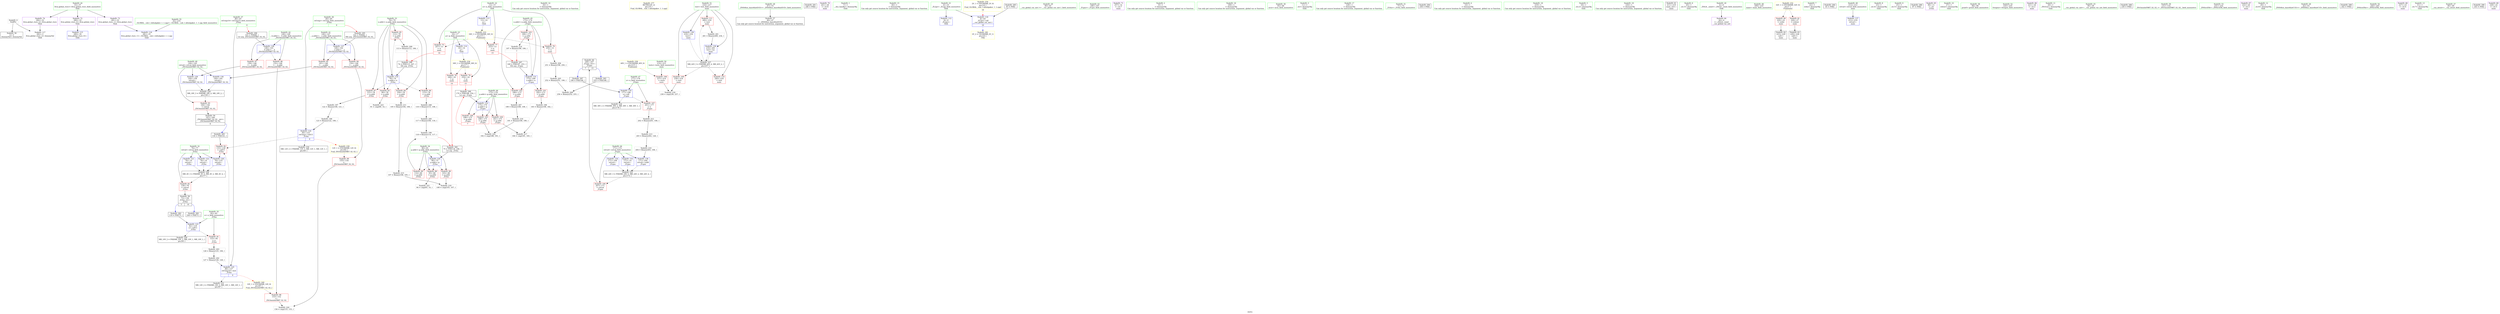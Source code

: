 digraph "SVFG" {
	label="SVFG";

	Node0x55e8e7467800 [shape=record,color=grey,label="{NodeID: 0\nNullPtr}"];
	Node0x55e8e7467800 -> Node0x55e8e7473300[style=solid];
	Node0x55e8e7467800 -> Node0x55e8e7477690[style=solid];
	Node0x55e8e7471c40 [shape=record,color=red,label="{NodeID: 97\n158\<--148\n\<--__b.addr\n_ZSt3minIxERKT_S2_S2_\n}"];
	Node0x55e8e7471c40 -> Node0x55e8e7478080[style=solid];
	Node0x55e8e746fbe0 [shape=record,color=green,label="{NodeID: 14\n34\<--1\n\<--dummyObj\nCan only get source location for instruction, argument, global var or function.}"];
	Node0x55e8e748cb30 [shape=record,color=yellow,style=double,label="{NodeID: 277\nRETMU(2V_2)\npts\{10 \}\nFun[_GLOBAL__sub_I_dzhulgakov_1_1.cpp]}"];
	Node0x55e8e74727a0 [shape=record,color=red,label="{NodeID: 111\n260\<--216\n\<--test\nmain\n}"];
	Node0x55e8e74727a0 -> Node0x55e8e747d200[style=solid];
	Node0x55e8e74709e0 [shape=record,color=green,label="{NodeID: 28\n47\<--53\n_ZNSt8ios_base4InitD1Ev\<--_ZNSt8ios_base4InitD1Ev_field_insensitive\n}"];
	Node0x55e8e74709e0 -> Node0x55e8e7473400[style=solid];
	Node0x55e8e7496f90 [shape=record,color=black,label="{NodeID: 291\n246 = PHI()\n}"];
	Node0x55e8e747dc80 [shape=record,color=grey,label="{NodeID: 208\n116 = Binary(115, 106, )\n}"];
	Node0x55e8e747dc80 -> Node0x55e8e74762d0[style=solid];
	Node0x55e8e7477d40 [shape=record,color=blue,label="{NodeID: 125\n86\<--127\nref.tmp14\<--mul\n_Z1fxx\n|{|<s2>6}}"];
	Node0x55e8e7477d40 -> Node0x55e8e7475130[style=dashed];
	Node0x55e8e7477d40 -> Node0x55e8e7488060[style=dashed];
	Node0x55e8e7477d40:s2 -> Node0x55e8e7489700[style=dashed,color=red];
	Node0x55e8e7471660 [shape=record,color=green,label="{NodeID: 42\n148\<--149\n__b.addr\<--__b.addr_field_insensitive\n_ZSt3minIxERKT_S2_S2_\n}"];
	Node0x55e8e7471660 -> Node0x55e8e7471b70[style=solid];
	Node0x55e8e7471660 -> Node0x55e8e7471c40[style=solid];
	Node0x55e8e7471660 -> Node0x55e8e7477fb0[style=solid];
	Node0x55e8e747f180 [shape=record,color=grey,label="{NodeID: 222\n192 = cmp(188, 191, )\n}"];
	Node0x55e8e74788a0 [shape=record,color=blue,label="{NodeID: 139\n216\<--261\ntest\<--inc\nmain\n}"];
	Node0x55e8e74788a0 -> Node0x55e8e7486c60[style=dashed];
	Node0x55e8e7473300 [shape=record,color=black,label="{NodeID: 56\n2\<--3\ndummyVal\<--dummyVal\n}"];
	Node0x55e8e7489320 [shape=record,color=yellow,style=double,label="{NodeID: 236\n40V_1 = ENCHI(MR_40V_0)\npts\{215 \}\nFun[main]}"];
	Node0x55e8e7489320 -> Node0x55e8e7472530[style=dashed];
	Node0x55e8e7473ec0 [shape=record,color=purple,label="{NodeID: 70\n241\<--29\n\<--.str.6\nmain\n}"];
	Node0x55e8e7474ab0 [shape=record,color=red,label="{NodeID: 84\n104\<--78\n\<--n.addr\n_Z1fxx\n}"];
	Node0x55e8e7474ab0 -> Node0x55e8e747e100[style=solid];
	Node0x55e8e746e860 [shape=record,color=green,label="{NodeID: 1\n7\<--1\n__dso_handle\<--dummyObj\nGlob }"];
	Node0x55e8e7471d10 [shape=record,color=red,label="{NodeID: 98\n153\<--152\n\<--\n_ZSt3minIxERKT_S2_S2_\n}"];
	Node0x55e8e7471d10 -> Node0x55e8e747ee80[style=solid];
	Node0x55e8e746fce0 [shape=record,color=green,label="{NodeID: 15\n64\<--1\n\<--dummyObj\nCan only get source location for instruction, argument, global var or function.}"];
	Node0x55e8e7472870 [shape=record,color=blue,label="{NodeID: 112\n8\<--9\n_ZL2pi\<--\nGlob }"];
	Node0x55e8e7470ae0 [shape=record,color=green,label="{NodeID: 29\n60\<--61\n__cxx_global_var_init.1\<--__cxx_global_var_init.1_field_insensitive\n}"];
	Node0x55e8e7497060 [shape=record,color=black,label="{NodeID: 292\n249 = PHI(73, )\n}"];
	Node0x55e8e747de00 [shape=record,color=grey,label="{NodeID: 209\n113 = Binary(112, 106, )\n|{<s0>5}}"];
	Node0x55e8e747de00:s0 -> Node0x55e8e7497bd0[style=solid,color=red];
	Node0x55e8e7477e10 [shape=record,color=blue,label="{NodeID: 126\n76\<--133\nretval\<--\n_Z1fxx\n}"];
	Node0x55e8e7477e10 -> Node0x55e8e7487160[style=dashed];
	Node0x55e8e7471730 [shape=record,color=green,label="{NodeID: 43\n166\<--167\n_Z1gxx\<--_Z1gxx_field_insensitive\n}"];
	Node0x55e8e747f300 [shape=record,color=grey,label="{NodeID: 223\n91 = cmp(90, 14, )\n}"];
	Node0x55e8e7473400 [shape=record,color=black,label="{NodeID: 57\n46\<--47\n\<--_ZNSt8ios_base4InitD1Ev\nCan only get source location for instruction, argument, global var or function.}"];
	Node0x55e8e7473f90 [shape=record,color=purple,label="{NodeID: 71\n257\<--31\n\<--.str.7\nmain\n}"];
	Node0x55e8e7474b80 [shape=record,color=red,label="{NodeID: 85\n112\<--78\n\<--n.addr\n_Z1fxx\n}"];
	Node0x55e8e7474b80 -> Node0x55e8e747de00[style=solid];
	Node0x55e8e746e8f0 [shape=record,color=green,label="{NodeID: 2\n9\<--1\n\<--dummyObj\nCan only get source location for instruction, argument, global var or function.}"];
	Node0x55e8e7471de0 [shape=record,color=red,label="{NodeID: 99\n155\<--154\n\<--\n_ZSt3minIxERKT_S2_S2_\n}"];
	Node0x55e8e7471de0 -> Node0x55e8e747ee80[style=solid];
	Node0x55e8e746fde0 [shape=record,color=green,label="{NodeID: 16\n106\<--1\n\<--dummyObj\nCan only get source location for instruction, argument, global var or function.}"];
	Node0x55e8e7475cd0 [shape=record,color=grey,label="{NodeID: 196\n123 = Binary(122, 106, )\n}"];
	Node0x55e8e7475cd0 -> Node0x55e8e7477c70[style=solid];
	Node0x55e8e7472970 [shape=record,color=blue,label="{NodeID: 113\n13\<--14\nn\<--\nGlob }"];
	Node0x55e8e7472970 -> Node0x55e8e7489080[style=dashed];
	Node0x55e8e7470be0 [shape=record,color=green,label="{NodeID: 30\n65\<--66\nacos\<--acos_field_insensitive\n}"];
	Node0x55e8e7497260 [shape=record,color=black,label="{NodeID: 293\n255 = PHI(168, )\n}"];
	Node0x55e8e7497260 -> Node0x55e8e747d980[style=solid];
	Node0x55e8e747df80 [shape=record,color=grey,label="{NodeID: 210\n204 = Binary(203, 106, )\n}"];
	Node0x55e8e747df80 -> Node0x55e8e7478630[style=solid];
	Node0x55e8e7477ee0 [shape=record,color=blue,label="{NodeID: 127\n146\<--142\n__a.addr\<--__a\n_ZSt3minIxERKT_S2_S2_\n}"];
	Node0x55e8e7477ee0 -> Node0x55e8e74752d0[style=dashed];
	Node0x55e8e7477ee0 -> Node0x55e8e74753a0[style=dashed];
	Node0x55e8e7471830 [shape=record,color=green,label="{NodeID: 44\n171\<--172\nretval\<--retval_field_insensitive\n_Z1gxx\n}"];
	Node0x55e8e7471830 -> Node0x55e8e7471eb0[style=solid];
	Node0x55e8e7471830 -> Node0x55e8e74783c0[style=solid];
	Node0x55e8e7471830 -> Node0x55e8e7478490[style=solid];
	Node0x55e8e7471830 -> Node0x55e8e7478630[style=solid];
	Node0x55e8e7485d60 [shape=record,color=black,label="{NodeID: 224\nMR_30V_2 = PHI(MR_30V_3, MR_30V_1, MR_30V_1, )\npts\{178 \}\n}"];
	Node0x55e8e7473500 [shape=record,color=black,label="{NodeID: 58\n73\<--136\n_Z1fxx_ret\<--\n_Z1fxx\n|{<s0>5|<s1>14}}"];
	Node0x55e8e7473500:s0 -> Node0x55e8e71f1aa0[style=solid,color=blue];
	Node0x55e8e7473500:s1 -> Node0x55e8e7497060[style=solid,color=blue];
	Node0x55e8e7474060 [shape=record,color=purple,label="{NodeID: 72\n280\<--33\nllvm.global_ctors_0\<--llvm.global_ctors\nGlob }"];
	Node0x55e8e7474060 -> Node0x55e8e7477490[style=solid];
	Node0x55e8e7474c50 [shape=record,color=red,label="{NodeID: 86\n115\<--78\n\<--n.addr\n_Z1fxx\n}"];
	Node0x55e8e7474c50 -> Node0x55e8e747dc80[style=solid];
	Node0x55e8e746eba0 [shape=record,color=green,label="{NodeID: 3\n11\<--1\n.str\<--dummyObj\nGlob }"];
	Node0x55e8e7471eb0 [shape=record,color=red,label="{NodeID: 100\n207\<--171\n\<--retval\n_Z1gxx\n}"];
	Node0x55e8e7471eb0 -> Node0x55e8e74736a0[style=solid];
	Node0x55e8e746fee0 [shape=record,color=green,label="{NodeID: 17\n128\<--1\n\<--dummyObj\nCan only get source location for instruction, argument, global var or function.}"];
	Node0x55e8e7475e50 [shape=record,color=grey,label="{NodeID: 197\n122 = Binary(106, 121, )\n}"];
	Node0x55e8e7475e50 -> Node0x55e8e7475cd0[style=solid];
	Node0x55e8e7472a70 [shape=record,color=blue,label="{NodeID: 114\n16\<--14\np\<--\nGlob }"];
	Node0x55e8e7472a70 -> Node0x55e8e7489160[style=dashed];
	Node0x55e8e7470ce0 [shape=record,color=green,label="{NodeID: 31\n71\<--72\n_Z1fxx\<--_Z1fxx_field_insensitive\n}"];
	Node0x55e8e74973a0 [shape=record,color=black,label="{NodeID: 294\n258 = PHI()\n}"];
	Node0x55e8e747e100 [shape=record,color=grey,label="{NodeID: 211\n105 = Binary(104, 106, )\n}"];
	Node0x55e8e747e100 -> Node0x55e8e747e700[style=solid];
	Node0x55e8e7477fb0 [shape=record,color=blue,label="{NodeID: 128\n148\<--143\n__b.addr\<--__b\n_ZSt3minIxERKT_S2_S2_\n}"];
	Node0x55e8e7477fb0 -> Node0x55e8e7471b70[style=dashed];
	Node0x55e8e7477fb0 -> Node0x55e8e7471c40[style=dashed];
	Node0x55e8e7471900 [shape=record,color=green,label="{NodeID: 45\n173\<--174\nn.addr\<--n.addr_field_insensitive\n_Z1gxx\n}"];
	Node0x55e8e7471900 -> Node0x55e8e7471f80[style=solid];
	Node0x55e8e7471900 -> Node0x55e8e7472050[style=solid];
	Node0x55e8e7471900 -> Node0x55e8e7472120[style=solid];
	Node0x55e8e7471900 -> Node0x55e8e7478220[style=solid];
	Node0x55e8e7486260 [shape=record,color=black,label="{NodeID: 225\nMR_24V_3 = PHI(MR_24V_5, MR_24V_2, MR_24V_4, )\npts\{172 \}\n}"];
	Node0x55e8e7486260 -> Node0x55e8e7471eb0[style=dashed];
	Node0x55e8e74735d0 [shape=record,color=black,label="{NodeID: 59\n141\<--164\n_ZSt3minIxERKT_S2_S2__ret\<--\n_ZSt3minIxERKT_S2_S2_\n|{<s0>6}}"];
	Node0x55e8e74735d0:s0 -> Node0x55e8e74967e0[style=solid,color=blue];
	Node0x55e8e74895f0 [shape=record,color=yellow,style=double,label="{NodeID: 239\n12V_1 = ENCHI(MR_12V_0)\npts\{85 \}\nFun[_ZSt3minIxERKT_S2_S2_]}"];
	Node0x55e8e74895f0 -> Node0x55e8e7471de0[style=dashed];
	Node0x55e8e7474160 [shape=record,color=purple,label="{NodeID: 73\n281\<--33\nllvm.global_ctors_1\<--llvm.global_ctors\nGlob }"];
	Node0x55e8e7474160 -> Node0x55e8e7477590[style=solid];
	Node0x55e8e7474d20 [shape=record,color=red,label="{NodeID: 87\n121\<--78\n\<--n.addr\n_Z1fxx\n}"];
	Node0x55e8e7474d20 -> Node0x55e8e7475e50[style=solid];
	Node0x55e8e746ec30 [shape=record,color=green,label="{NodeID: 4\n14\<--1\n\<--dummyObj\nCan only get source location for instruction, argument, global var or function.}"];
	Node0x55e8e7471f80 [shape=record,color=red,label="{NodeID: 101\n182\<--173\n\<--n.addr\n_Z1gxx\n}"];
	Node0x55e8e7471f80 -> Node0x55e8e7475fd0[style=solid];
	Node0x55e8e746ffe0 [shape=record,color=green,label="{NodeID: 18\n219\<--1\n\<--dummyObj\nCan only get source location for instruction, argument, global var or function.}"];
	Node0x55e8e748cfe0 [shape=record,color=yellow,style=double,label="{NodeID: 281\n2V_2 = CSCHI(MR_2V_1)\npts\{10 \}\nCS[]}"];
	Node0x55e8e7475fd0 [shape=record,color=grey,label="{NodeID: 198\n183 = Binary(106, 182, )\n}"];
	Node0x55e8e7475fd0 -> Node0x55e8e747ea00[style=solid];
	Node0x55e8e7477490 [shape=record,color=blue,label="{NodeID: 115\n280\<--34\nllvm.global_ctors_0\<--\nGlob }"];
	Node0x55e8e7470de0 [shape=record,color=green,label="{NodeID: 32\n76\<--77\nretval\<--retval_field_insensitive\n_Z1fxx\n}"];
	Node0x55e8e7470de0 -> Node0x55e8e7474910[style=solid];
	Node0x55e8e7470de0 -> Node0x55e8e7477a00[style=solid];
	Node0x55e8e7470de0 -> Node0x55e8e7477ad0[style=solid];
	Node0x55e8e7470de0 -> Node0x55e8e7477e10[style=solid];
	Node0x55e8e7497470 [shape=record,color=black,label="{NodeID: 295\n142 = PHI(84, )\n0th arg _ZSt3minIxERKT_S2_S2_ }"];
	Node0x55e8e7497470 -> Node0x55e8e7477ee0[style=solid];
	Node0x55e8e747e280 [shape=record,color=grey,label="{NodeID: 212\n202 = Binary(201, 106, )\n}"];
	Node0x55e8e747e280 -> Node0x55e8e747e400[style=solid];
	Node0x55e8e7478080 [shape=record,color=blue,label="{NodeID: 129\n144\<--158\nretval\<--\n_ZSt3minIxERKT_S2_S2_\n}"];
	Node0x55e8e7478080 -> Node0x55e8e7486760[style=dashed];
	Node0x55e8e74719d0 [shape=record,color=green,label="{NodeID: 46\n175\<--176\np.addr\<--p.addr_field_insensitive\n_Z1gxx\n}"];
	Node0x55e8e74719d0 -> Node0x55e8e74721f0[style=solid];
	Node0x55e8e74719d0 -> Node0x55e8e74722c0[style=solid];
	Node0x55e8e74719d0 -> Node0x55e8e7472390[style=solid];
	Node0x55e8e74719d0 -> Node0x55e8e74782f0[style=solid];
	Node0x55e8e7486760 [shape=record,color=black,label="{NodeID: 226\nMR_18V_3 = PHI(MR_18V_4, MR_18V_2, )\npts\{145 \}\n}"];
	Node0x55e8e7486760 -> Node0x55e8e7475200[style=dashed];
	Node0x55e8e74736a0 [shape=record,color=black,label="{NodeID: 60\n168\<--207\n_Z1gxx_ret\<--\n_Z1gxx\n|{<s0>7|<s1>15}}"];
	Node0x55e8e74736a0:s0 -> Node0x55e8e7496b50[style=solid,color=blue];
	Node0x55e8e74736a0:s1 -> Node0x55e8e7497260[style=solid,color=blue];
	Node0x55e8e7489700 [shape=record,color=yellow,style=double,label="{NodeID: 240\n14V_1 = ENCHI(MR_14V_0)\npts\{87 \}\nFun[_ZSt3minIxERKT_S2_S2_]}"];
	Node0x55e8e7489700 -> Node0x55e8e7471d10[style=dashed];
	Node0x55e8e7474260 [shape=record,color=purple,label="{NodeID: 74\n282\<--33\nllvm.global_ctors_2\<--llvm.global_ctors\nGlob }"];
	Node0x55e8e7474260 -> Node0x55e8e7477690[style=solid];
	Node0x55e8e748abb0 [shape=record,color=yellow,style=double,label="{NodeID: 254\n2V_1 = ENCHI(MR_2V_0)\npts\{10 \}\nFun[_GLOBAL__sub_I_dzhulgakov_1_1.cpp]|{<s0>18}}"];
	Node0x55e8e748abb0:s0 -> Node0x55e8e7477790[style=dashed,color=red];
	Node0x55e8e7474df0 [shape=record,color=red,label="{NodeID: 88\n93\<--80\n\<--p.addr\n_Z1fxx\n}"];
	Node0x55e8e7474df0 -> Node0x55e8e747f000[style=solid];
	Node0x55e8e746ecc0 [shape=record,color=green,label="{NodeID: 5\n18\<--1\n.str.2\<--dummyObj\nGlob }"];
	Node0x55e8e7472050 [shape=record,color=red,label="{NodeID: 102\n189\<--173\n\<--n.addr\n_Z1gxx\n}"];
	Node0x55e8e7472050 -> Node0x55e8e747db00[style=solid];
	Node0x55e8e74700e0 [shape=record,color=green,label="{NodeID: 19\n234\<--1\n\<--dummyObj\nCan only get source location for instruction, argument, global var or function.}"];
	Node0x55e8e71f1aa0 [shape=record,color=black,label="{NodeID: 282\n119 = PHI(73, )\n}"];
	Node0x55e8e71f1aa0 -> Node0x55e8e7477ba0[style=solid];
	Node0x55e8e7476150 [shape=record,color=grey,label="{NodeID: 199\n118 = Binary(114, 117, )\n|{<s0>5}}"];
	Node0x55e8e7476150:s0 -> Node0x55e8e7497d50[style=solid,color=red];
	Node0x55e8e7477590 [shape=record,color=blue,label="{NodeID: 116\n281\<--35\nllvm.global_ctors_1\<--_GLOBAL__sub_I_dzhulgakov_1_1.cpp\nGlob }"];
	Node0x55e8e7470eb0 [shape=record,color=green,label="{NodeID: 33\n78\<--79\nn.addr\<--n.addr_field_insensitive\n_Z1fxx\n}"];
	Node0x55e8e7470eb0 -> Node0x55e8e74749e0[style=solid];
	Node0x55e8e7470eb0 -> Node0x55e8e7474ab0[style=solid];
	Node0x55e8e7470eb0 -> Node0x55e8e7474b80[style=solid];
	Node0x55e8e7470eb0 -> Node0x55e8e7474c50[style=solid];
	Node0x55e8e7470eb0 -> Node0x55e8e7474d20[style=solid];
	Node0x55e8e7470eb0 -> Node0x55e8e7477860[style=solid];
	Node0x55e8e7497770 [shape=record,color=black,label="{NodeID: 296\n143 = PHI(86, )\n1st arg _ZSt3minIxERKT_S2_S2_ }"];
	Node0x55e8e7497770 -> Node0x55e8e7477fb0[style=solid];
	Node0x55e8e747e400 [shape=record,color=grey,label="{NodeID: 213\n203 = Binary(202, 128, )\n}"];
	Node0x55e8e747e400 -> Node0x55e8e747df80[style=solid];
	Node0x55e8e7478150 [shape=record,color=blue,label="{NodeID: 130\n144\<--161\nretval\<--\n_ZSt3minIxERKT_S2_S2_\n}"];
	Node0x55e8e7478150 -> Node0x55e8e7486760[style=dashed];
	Node0x55e8e7471aa0 [shape=record,color=green,label="{NodeID: 47\n177\<--178\nx\<--x_field_insensitive\n_Z1gxx\n}"];
	Node0x55e8e7471aa0 -> Node0x55e8e7472460[style=solid];
	Node0x55e8e7471aa0 -> Node0x55e8e7478560[style=solid];
	Node0x55e8e7486c60 [shape=record,color=black,label="{NodeID: 227\nMR_42V_3 = PHI(MR_42V_4, MR_42V_2, )\npts\{217 \}\n}"];
	Node0x55e8e7486c60 -> Node0x55e8e7472600[style=dashed];
	Node0x55e8e7486c60 -> Node0x55e8e74726d0[style=dashed];
	Node0x55e8e7486c60 -> Node0x55e8e74727a0[style=dashed];
	Node0x55e8e7486c60 -> Node0x55e8e74788a0[style=dashed];
	Node0x55e8e7473770 [shape=record,color=black,label="{NodeID: 61\n211\<--219\nmain_ret\<--\nmain\n}"];
	Node0x55e8e7474360 [shape=record,color=red,label="{NodeID: 75\n247\<--13\n\<--n\nmain\n|{<s0>14}}"];
	Node0x55e8e7474360:s0 -> Node0x55e8e7497bd0[style=solid,color=red];
	Node0x55e8e7474ec0 [shape=record,color=red,label="{NodeID: 89\n103\<--80\n\<--p.addr\n_Z1fxx\n}"];
	Node0x55e8e7474ec0 -> Node0x55e8e747ed00[style=solid];
	Node0x55e8e746ed50 [shape=record,color=green,label="{NodeID: 6\n20\<--1\n.str.3\<--dummyObj\nGlob }"];
	Node0x55e8e7472120 [shape=record,color=red,label="{NodeID: 103\n196\<--173\n\<--n.addr\n_Z1gxx\n}"];
	Node0x55e8e7472120 -> Node0x55e8e747e580[style=solid];
	Node0x55e8e74701e0 [shape=record,color=green,label="{NodeID: 20\n4\<--6\n_ZStL8__ioinit\<--_ZStL8__ioinit_field_insensitive\nGlob }"];
	Node0x55e8e74701e0 -> Node0x55e8e74739e0[style=solid];
	Node0x55e8e74967e0 [shape=record,color=black,label="{NodeID: 283\n130 = PHI(141, )\n}"];
	Node0x55e8e74967e0 -> Node0x55e8e7475130[style=solid];
	Node0x55e8e74762d0 [shape=record,color=grey,label="{NodeID: 200\n117 = Binary(106, 116, )\n}"];
	Node0x55e8e74762d0 -> Node0x55e8e7476150[style=solid];
	Node0x55e8e7477690 [shape=record,color=blue, style = dotted,label="{NodeID: 117\n282\<--3\nllvm.global_ctors_2\<--dummyVal\nGlob }"];
	Node0x55e8e7470f80 [shape=record,color=green,label="{NodeID: 34\n80\<--81\np.addr\<--p.addr_field_insensitive\n_Z1fxx\n}"];
	Node0x55e8e7470f80 -> Node0x55e8e7474df0[style=solid];
	Node0x55e8e7470f80 -> Node0x55e8e7474ec0[style=solid];
	Node0x55e8e7470f80 -> Node0x55e8e7474f90[style=solid];
	Node0x55e8e7470f80 -> Node0x55e8e7477930[style=solid];
	Node0x55e8e7497840 [shape=record,color=black,label="{NodeID: 297\n169 = PHI(197, 253, )\n0th arg _Z1gxx }"];
	Node0x55e8e7497840 -> Node0x55e8e7478220[style=solid];
	Node0x55e8e747e580 [shape=record,color=grey,label="{NodeID: 214\n197 = Binary(196, 106, )\n|{<s0>7}}"];
	Node0x55e8e747e580:s0 -> Node0x55e8e7497840[style=solid,color=red];
	Node0x55e8e7478220 [shape=record,color=blue,label="{NodeID: 131\n173\<--169\nn.addr\<--n\n_Z1gxx\n}"];
	Node0x55e8e7478220 -> Node0x55e8e7471f80[style=dashed];
	Node0x55e8e7478220 -> Node0x55e8e7472050[style=dashed];
	Node0x55e8e7478220 -> Node0x55e8e7472120[style=dashed];
	Node0x55e8e7472b90 [shape=record,color=green,label="{NodeID: 48\n209\<--210\nmain\<--main_field_insensitive\n}"];
	Node0x55e8e7487160 [shape=record,color=black,label="{NodeID: 228\nMR_4V_3 = PHI(MR_4V_5, MR_4V_2, MR_4V_4, )\npts\{77 \}\n}"];
	Node0x55e8e7487160 -> Node0x55e8e7474910[style=dashed];
	Node0x55e8e7473840 [shape=record,color=black,label="{NodeID: 62\n223\<--220\ncall\<--\nmain\n}"];
	Node0x55e8e7474430 [shape=record,color=red,label="{NodeID: 76\n250\<--13\n\<--n\nmain\n}"];
	Node0x55e8e7474430 -> Node0x55e8e747d680[style=solid];
	Node0x55e8e7474f90 [shape=record,color=red,label="{NodeID: 90\n114\<--80\n\<--p.addr\n_Z1fxx\n}"];
	Node0x55e8e7474f90 -> Node0x55e8e7476150[style=solid];
	Node0x55e8e746f590 [shape=record,color=green,label="{NodeID: 7\n22\<--1\nstdin\<--dummyObj\nGlob }"];
	Node0x55e8e74721f0 [shape=record,color=red,label="{NodeID: 104\n181\<--175\n\<--p.addr\n_Z1gxx\n}"];
	Node0x55e8e74721f0 -> Node0x55e8e747ea00[style=solid];
	Node0x55e8e74702e0 [shape=record,color=green,label="{NodeID: 21\n8\<--10\n_ZL2pi\<--_ZL2pi_field_insensitive\nGlob }"];
	Node0x55e8e74702e0 -> Node0x55e8e7472870[style=solid];
	Node0x55e8e74702e0 -> Node0x55e8e7477790[style=solid];
	Node0x55e8e74968e0 [shape=record,color=black,label="{NodeID: 284\n45 = PHI()\n}"];
	Node0x55e8e747d200 [shape=record,color=grey,label="{NodeID: 201\n261 = Binary(260, 234, )\n}"];
	Node0x55e8e747d200 -> Node0x55e8e74788a0[style=solid];
	Node0x55e8e7477790 [shape=record,color=blue,label="{NodeID: 118\n8\<--63\n_ZL2pi\<--call\n__cxx_global_var_init.1\n|{<s0>18}}"];
	Node0x55e8e7477790:s0 -> Node0x55e8e748cfe0[style=dashed,color=blue];
	Node0x55e8e7471050 [shape=record,color=green,label="{NodeID: 35\n82\<--83\nx\<--x_field_insensitive\n_Z1fxx\n}"];
	Node0x55e8e7471050 -> Node0x55e8e7475060[style=solid];
	Node0x55e8e7471050 -> Node0x55e8e7477ba0[style=solid];
	Node0x55e8e7497a50 [shape=record,color=black,label="{NodeID: 298\n170 = PHI(198, 254, )\n1st arg _Z1gxx }"];
	Node0x55e8e7497a50 -> Node0x55e8e74782f0[style=solid];
	Node0x55e8e747e700 [shape=record,color=grey,label="{NodeID: 215\n107 = Binary(106, 105, )\n}"];
	Node0x55e8e747e700 -> Node0x55e8e747ed00[style=solid];
	Node0x55e8e74782f0 [shape=record,color=blue,label="{NodeID: 132\n175\<--170\np.addr\<--p\n_Z1gxx\n}"];
	Node0x55e8e74782f0 -> Node0x55e8e74721f0[style=dashed];
	Node0x55e8e74782f0 -> Node0x55e8e74722c0[style=dashed];
	Node0x55e8e74782f0 -> Node0x55e8e7472390[style=dashed];
	Node0x55e8e7472c90 [shape=record,color=green,label="{NodeID: 49\n212\<--213\nretval\<--retval_field_insensitive\nmain\n}"];
	Node0x55e8e7472c90 -> Node0x55e8e7478700[style=solid];
	Node0x55e8e7487660 [shape=record,color=black,label="{NodeID: 229\nMR_10V_2 = PHI(MR_10V_3, MR_10V_1, MR_10V_1, )\npts\{83 \}\n}"];
	Node0x55e8e7473910 [shape=record,color=black,label="{NodeID: 63\n229\<--226\ncall1\<--\nmain\n}"];
	Node0x55e8e7474500 [shape=record,color=red,label="{NodeID: 77\n253\<--13\n\<--n\nmain\n|{<s0>15}}"];
	Node0x55e8e7474500:s0 -> Node0x55e8e7497840[style=solid,color=red];
	Node0x55e8e7475060 [shape=record,color=red,label="{NodeID: 91\n125\<--82\n\<--x\n_Z1fxx\n}"];
	Node0x55e8e7475060 -> Node0x55e8e747d500[style=solid];
	Node0x55e8e746f620 [shape=record,color=green,label="{NodeID: 8\n23\<--1\n.str.4\<--dummyObj\nGlob }"];
	Node0x55e8e74722c0 [shape=record,color=red,label="{NodeID: 105\n188\<--175\n\<--p.addr\n_Z1gxx\n}"];
	Node0x55e8e74722c0 -> Node0x55e8e747f180[style=solid];
	Node0x55e8e74703e0 [shape=record,color=green,label="{NodeID: 22\n13\<--15\nn\<--n_field_insensitive\nGlob }"];
	Node0x55e8e74703e0 -> Node0x55e8e7474360[style=solid];
	Node0x55e8e74703e0 -> Node0x55e8e7474430[style=solid];
	Node0x55e8e74703e0 -> Node0x55e8e7474500[style=solid];
	Node0x55e8e74703e0 -> Node0x55e8e7472970[style=solid];
	Node0x55e8e74969b0 [shape=record,color=black,label="{NodeID: 285\n63 = PHI()\n}"];
	Node0x55e8e74969b0 -> Node0x55e8e7477790[style=solid];
	Node0x55e8e747d380 [shape=record,color=grey,label="{NodeID: 202\n127 = Binary(126, 128, )\n}"];
	Node0x55e8e747d380 -> Node0x55e8e7477d40[style=solid];
	Node0x55e8e7477860 [shape=record,color=blue,label="{NodeID: 119\n78\<--74\nn.addr\<--n\n_Z1fxx\n}"];
	Node0x55e8e7477860 -> Node0x55e8e74749e0[style=dashed];
	Node0x55e8e7477860 -> Node0x55e8e7474ab0[style=dashed];
	Node0x55e8e7477860 -> Node0x55e8e7474b80[style=dashed];
	Node0x55e8e7477860 -> Node0x55e8e7474c50[style=dashed];
	Node0x55e8e7477860 -> Node0x55e8e7474d20[style=dashed];
	Node0x55e8e7471120 [shape=record,color=green,label="{NodeID: 36\n84\<--85\nref.tmp\<--ref.tmp_field_insensitive\n_Z1fxx\n|{|<s1>6}}"];
	Node0x55e8e7471120 -> Node0x55e8e7477c70[style=solid];
	Node0x55e8e7471120:s1 -> Node0x55e8e7497470[style=solid,color=red];
	Node0x55e8e7497bd0 [shape=record,color=black,label="{NodeID: 299\n74 = PHI(113, 247, )\n0th arg _Z1fxx }"];
	Node0x55e8e7497bd0 -> Node0x55e8e7477860[style=solid];
	Node0x55e8e747e880 [shape=record,color=grey,label="{NodeID: 216\n191 = Binary(106, 190, )\n}"];
	Node0x55e8e747e880 -> Node0x55e8e747f180[style=solid];
	Node0x55e8e74783c0 [shape=record,color=blue,label="{NodeID: 133\n171\<--14\nretval\<--\n_Z1gxx\n}"];
	Node0x55e8e74783c0 -> Node0x55e8e7486260[style=dashed];
	Node0x55e8e7472d60 [shape=record,color=green,label="{NodeID: 50\n214\<--215\ntests\<--tests_field_insensitive\nmain\n}"];
	Node0x55e8e7472d60 -> Node0x55e8e7472530[style=solid];
	Node0x55e8e7487b60 [shape=record,color=black,label="{NodeID: 230\nMR_12V_2 = PHI(MR_12V_3, MR_12V_1, MR_12V_1, )\npts\{85 \}\n}"];
	Node0x55e8e74739e0 [shape=record,color=purple,label="{NodeID: 64\n44\<--4\n\<--_ZStL8__ioinit\n__cxx_global_var_init\n}"];
	Node0x55e8e74745d0 [shape=record,color=red,label="{NodeID: 78\n248\<--16\n\<--p\nmain\n|{<s0>14}}"];
	Node0x55e8e74745d0:s0 -> Node0x55e8e7497d50[style=solid,color=red];
	Node0x55e8e7475130 [shape=record,color=red,label="{NodeID: 92\n133\<--130\n\<--call15\n_Z1fxx\n}"];
	Node0x55e8e7475130 -> Node0x55e8e7477e10[style=solid];
	Node0x55e8e746f6e0 [shape=record,color=green,label="{NodeID: 9\n25\<--1\n.str.5\<--dummyObj\nGlob }"];
	Node0x55e8e7472390 [shape=record,color=red,label="{NodeID: 106\n198\<--175\n\<--p.addr\n_Z1gxx\n|{<s0>7}}"];
	Node0x55e8e7472390:s0 -> Node0x55e8e7497a50[style=solid,color=red];
	Node0x55e8e74704e0 [shape=record,color=green,label="{NodeID: 23\n16\<--17\np\<--p_field_insensitive\nGlob }"];
	Node0x55e8e74704e0 -> Node0x55e8e74745d0[style=solid];
	Node0x55e8e74704e0 -> Node0x55e8e74746a0[style=solid];
	Node0x55e8e74704e0 -> Node0x55e8e7472a70[style=solid];
	Node0x55e8e7496a80 [shape=record,color=black,label="{NodeID: 286\n97 = PHI()\n}"];
	Node0x55e8e747d500 [shape=record,color=grey,label="{NodeID: 203\n126 = Binary(125, 106, )\n}"];
	Node0x55e8e747d500 -> Node0x55e8e747d380[style=solid];
	Node0x55e8e7477930 [shape=record,color=blue,label="{NodeID: 120\n80\<--75\np.addr\<--p\n_Z1fxx\n}"];
	Node0x55e8e7477930 -> Node0x55e8e7474df0[style=dashed];
	Node0x55e8e7477930 -> Node0x55e8e7474ec0[style=dashed];
	Node0x55e8e7477930 -> Node0x55e8e7474f90[style=dashed];
	Node0x55e8e74711f0 [shape=record,color=green,label="{NodeID: 37\n86\<--87\nref.tmp14\<--ref.tmp14_field_insensitive\n_Z1fxx\n|{|<s1>6}}"];
	Node0x55e8e74711f0 -> Node0x55e8e7477d40[style=solid];
	Node0x55e8e74711f0:s1 -> Node0x55e8e7497770[style=solid,color=red];
	Node0x55e8e7497d50 [shape=record,color=black,label="{NodeID: 300\n75 = PHI(118, 248, )\n1st arg _Z1fxx }"];
	Node0x55e8e7497d50 -> Node0x55e8e7477930[style=solid];
	Node0x55e8e747ea00 [shape=record,color=grey,label="{NodeID: 217\n184 = cmp(181, 183, )\n}"];
	Node0x55e8e7478490 [shape=record,color=blue,label="{NodeID: 134\n171\<--106\nretval\<--\n_Z1gxx\n}"];
	Node0x55e8e7478490 -> Node0x55e8e7486260[style=dashed];
	Node0x55e8e7472e30 [shape=record,color=green,label="{NodeID: 51\n216\<--217\ntest\<--test_field_insensitive\nmain\n}"];
	Node0x55e8e7472e30 -> Node0x55e8e7472600[style=solid];
	Node0x55e8e7472e30 -> Node0x55e8e74726d0[style=solid];
	Node0x55e8e7472e30 -> Node0x55e8e74727a0[style=solid];
	Node0x55e8e7472e30 -> Node0x55e8e74787d0[style=solid];
	Node0x55e8e7472e30 -> Node0x55e8e74788a0[style=solid];
	Node0x55e8e7488060 [shape=record,color=black,label="{NodeID: 231\nMR_14V_2 = PHI(MR_14V_3, MR_14V_1, MR_14V_1, )\npts\{87 \}\n}"];
	Node0x55e8e7473ab0 [shape=record,color=purple,label="{NodeID: 65\n96\<--11\n\<--.str\n_Z1fxx\n}"];
	Node0x55e8e74746a0 [shape=record,color=red,label="{NodeID: 79\n254\<--16\n\<--p\nmain\n|{<s0>15}}"];
	Node0x55e8e74746a0:s0 -> Node0x55e8e7497a50[style=solid,color=red];
	Node0x55e8e7475200 [shape=record,color=red,label="{NodeID: 93\n164\<--144\n\<--retval\n_ZSt3minIxERKT_S2_S2_\n}"];
	Node0x55e8e7475200 -> Node0x55e8e74735d0[style=solid];
	Node0x55e8e746f7e0 [shape=record,color=green,label="{NodeID: 10\n27\<--1\nstdout\<--dummyObj\nGlob }"];
	Node0x55e8e7472460 [shape=record,color=red,label="{NodeID: 107\n201\<--177\n\<--x\n_Z1gxx\n}"];
	Node0x55e8e7472460 -> Node0x55e8e747e280[style=solid];
	Node0x55e8e74705e0 [shape=record,color=green,label="{NodeID: 24\n33\<--37\nllvm.global_ctors\<--llvm.global_ctors_field_insensitive\nGlob }"];
	Node0x55e8e74705e0 -> Node0x55e8e7474060[style=solid];
	Node0x55e8e74705e0 -> Node0x55e8e7474160[style=solid];
	Node0x55e8e74705e0 -> Node0x55e8e7474260[style=solid];
	Node0x55e8e7496b50 [shape=record,color=black,label="{NodeID: 287\n199 = PHI(168, )\n}"];
	Node0x55e8e7496b50 -> Node0x55e8e7478560[style=solid];
	Node0x55e8e747d680 [shape=record,color=grey,label="{NodeID: 204\n251 = Binary(106, 250, )\n}"];
	Node0x55e8e747d680 -> Node0x55e8e747d800[style=solid];
	Node0x55e8e7477a00 [shape=record,color=blue,label="{NodeID: 121\n76\<--14\nretval\<--\n_Z1fxx\n}"];
	Node0x55e8e7477a00 -> Node0x55e8e7487160[style=dashed];
	Node0x55e8e74712c0 [shape=record,color=green,label="{NodeID: 38\n98\<--99\nprintf\<--printf_field_insensitive\n}"];
	Node0x55e8e747eb80 [shape=record,color=grey,label="{NodeID: 218\n238 = cmp(236, 237, )\n}"];
	Node0x55e8e7478560 [shape=record,color=blue,label="{NodeID: 135\n177\<--199\nx\<--call\n_Z1gxx\n}"];
	Node0x55e8e7478560 -> Node0x55e8e7472460[style=dashed];
	Node0x55e8e7478560 -> Node0x55e8e7485d60[style=dashed];
	Node0x55e8e7472f00 [shape=record,color=green,label="{NodeID: 52\n224\<--225\nfreopen\<--freopen_field_insensitive\n}"];
	Node0x55e8e7488560 [shape=record,color=yellow,style=double,label="{NodeID: 232\n32V_1 = ENCHI(MR_32V_0)\npts\{1 \}\nFun[main]}"];
	Node0x55e8e7488560 -> Node0x55e8e7474770[style=dashed];
	Node0x55e8e7488560 -> Node0x55e8e7474840[style=dashed];
	Node0x55e8e7473b80 [shape=record,color=purple,label="{NodeID: 66\n221\<--18\n\<--.str.2\nmain\n}"];
	Node0x55e8e7474770 [shape=record,color=red,label="{NodeID: 80\n220\<--22\n\<--stdin\nmain\n}"];
	Node0x55e8e7474770 -> Node0x55e8e7473840[style=solid];
	Node0x55e8e74752d0 [shape=record,color=red,label="{NodeID: 94\n154\<--146\n\<--__a.addr\n_ZSt3minIxERKT_S2_S2_\n}"];
	Node0x55e8e74752d0 -> Node0x55e8e7471de0[style=solid];
	Node0x55e8e746f8e0 [shape=record,color=green,label="{NodeID: 11\n28\<--1\n_ZSt3cin\<--dummyObj\nGlob }"];
	Node0x55e8e7472530 [shape=record,color=red,label="{NodeID: 108\n237\<--214\n\<--tests\nmain\n}"];
	Node0x55e8e7472530 -> Node0x55e8e747eb80[style=solid];
	Node0x55e8e74706e0 [shape=record,color=green,label="{NodeID: 25\n38\<--39\n__cxx_global_var_init\<--__cxx_global_var_init_field_insensitive\n}"];
	Node0x55e8e7496d20 [shape=record,color=black,label="{NodeID: 288\n230 = PHI()\n}"];
	Node0x55e8e747d800 [shape=record,color=grey,label="{NodeID: 205\n252 = Binary(251, 106, )\n}"];
	Node0x55e8e747d800 -> Node0x55e8e747d980[style=solid];
	Node0x55e8e7477ad0 [shape=record,color=blue,label="{NodeID: 122\n76\<--14\nretval\<--\n_Z1fxx\n}"];
	Node0x55e8e7477ad0 -> Node0x55e8e7487160[style=dashed];
	Node0x55e8e74713c0 [shape=record,color=green,label="{NodeID: 39\n131\<--132\n_ZSt3minIxERKT_S2_S2_\<--_ZSt3minIxERKT_S2_S2__field_insensitive\n}"];
	Node0x55e8e747ed00 [shape=record,color=grey,label="{NodeID: 219\n108 = cmp(103, 107, )\n}"];
	Node0x55e8e7478630 [shape=record,color=blue,label="{NodeID: 136\n171\<--204\nretval\<--sub6\n_Z1gxx\n}"];
	Node0x55e8e7478630 -> Node0x55e8e7486260[style=dashed];
	Node0x55e8e7473000 [shape=record,color=green,label="{NodeID: 53\n231\<--232\n_ZNSirsERi\<--_ZNSirsERi_field_insensitive\n}"];
	Node0x55e8e7489080 [shape=record,color=yellow,style=double,label="{NodeID: 233\n34V_1 = ENCHI(MR_34V_0)\npts\{15 \}\nFun[main]}"];
	Node0x55e8e7489080 -> Node0x55e8e7474360[style=dashed];
	Node0x55e8e7489080 -> Node0x55e8e7474430[style=dashed];
	Node0x55e8e7489080 -> Node0x55e8e7474500[style=dashed];
	Node0x55e8e7473c50 [shape=record,color=purple,label="{NodeID: 67\n222\<--20\n\<--.str.3\nmain\n}"];
	Node0x55e8e7474840 [shape=record,color=red,label="{NodeID: 81\n226\<--27\n\<--stdout\nmain\n}"];
	Node0x55e8e7474840 -> Node0x55e8e7473910[style=solid];
	Node0x55e8e74753a0 [shape=record,color=red,label="{NodeID: 95\n161\<--146\n\<--__a.addr\n_ZSt3minIxERKT_S2_S2_\n}"];
	Node0x55e8e74753a0 -> Node0x55e8e7478150[style=solid];
	Node0x55e8e746f9e0 [shape=record,color=green,label="{NodeID: 12\n29\<--1\n.str.6\<--dummyObj\nGlob }"];
	Node0x55e8e7472600 [shape=record,color=red,label="{NodeID: 109\n236\<--216\n\<--test\nmain\n}"];
	Node0x55e8e7472600 -> Node0x55e8e747eb80[style=solid];
	Node0x55e8e74707e0 [shape=record,color=green,label="{NodeID: 26\n42\<--43\n_ZNSt8ios_base4InitC1Ev\<--_ZNSt8ios_base4InitC1Ev_field_insensitive\n}"];
	Node0x55e8e7496df0 [shape=record,color=black,label="{NodeID: 289\n242 = PHI()\n}"];
	Node0x55e8e747d980 [shape=record,color=grey,label="{NodeID: 206\n256 = Binary(252, 255, )\n}"];
	Node0x55e8e7477ba0 [shape=record,color=blue,label="{NodeID: 123\n82\<--119\nx\<--call11\n_Z1fxx\n}"];
	Node0x55e8e7477ba0 -> Node0x55e8e7475060[style=dashed];
	Node0x55e8e7477ba0 -> Node0x55e8e7487660[style=dashed];
	Node0x55e8e74714c0 [shape=record,color=green,label="{NodeID: 40\n144\<--145\nretval\<--retval_field_insensitive\n_ZSt3minIxERKT_S2_S2_\n}"];
	Node0x55e8e74714c0 -> Node0x55e8e7475200[style=solid];
	Node0x55e8e74714c0 -> Node0x55e8e7478080[style=solid];
	Node0x55e8e74714c0 -> Node0x55e8e7478150[style=solid];
	Node0x55e8e747ee80 [shape=record,color=grey,label="{NodeID: 220\n156 = cmp(153, 155, )\n}"];
	Node0x55e8e7478700 [shape=record,color=blue,label="{NodeID: 137\n212\<--219\nretval\<--\nmain\n}"];
	Node0x55e8e7473100 [shape=record,color=green,label="{NodeID: 54\n244\<--245\n_ZNSirsERx\<--_ZNSirsERx_field_insensitive\n}"];
	Node0x55e8e7489160 [shape=record,color=yellow,style=double,label="{NodeID: 234\n36V_1 = ENCHI(MR_36V_0)\npts\{17 \}\nFun[main]}"];
	Node0x55e8e7489160 -> Node0x55e8e74745d0[style=dashed];
	Node0x55e8e7489160 -> Node0x55e8e74746a0[style=dashed];
	Node0x55e8e7473d20 [shape=record,color=purple,label="{NodeID: 68\n227\<--23\n\<--.str.4\nmain\n}"];
	Node0x55e8e7474910 [shape=record,color=red,label="{NodeID: 82\n136\<--76\n\<--retval\n_Z1fxx\n}"];
	Node0x55e8e7474910 -> Node0x55e8e7473500[style=solid];
	Node0x55e8e7471b70 [shape=record,color=red,label="{NodeID: 96\n152\<--148\n\<--__b.addr\n_ZSt3minIxERKT_S2_S2_\n}"];
	Node0x55e8e7471b70 -> Node0x55e8e7471d10[style=solid];
	Node0x55e8e746fae0 [shape=record,color=green,label="{NodeID: 13\n31\<--1\n.str.7\<--dummyObj\nGlob }"];
	Node0x55e8e74726d0 [shape=record,color=red,label="{NodeID: 110\n240\<--216\n\<--test\nmain\n}"];
	Node0x55e8e74708e0 [shape=record,color=green,label="{NodeID: 27\n48\<--49\n__cxa_atexit\<--__cxa_atexit_field_insensitive\n}"];
	Node0x55e8e7496ec0 [shape=record,color=black,label="{NodeID: 290\n243 = PHI()\n}"];
	Node0x55e8e747db00 [shape=record,color=grey,label="{NodeID: 207\n190 = Binary(189, 106, )\n}"];
	Node0x55e8e747db00 -> Node0x55e8e747e880[style=solid];
	Node0x55e8e7477c70 [shape=record,color=blue,label="{NodeID: 124\n84\<--123\nref.tmp\<--sub13\n_Z1fxx\n|{|<s2>6}}"];
	Node0x55e8e7477c70 -> Node0x55e8e7475130[style=dashed];
	Node0x55e8e7477c70 -> Node0x55e8e7487b60[style=dashed];
	Node0x55e8e7477c70:s2 -> Node0x55e8e74895f0[style=dashed,color=red];
	Node0x55e8e7471590 [shape=record,color=green,label="{NodeID: 41\n146\<--147\n__a.addr\<--__a.addr_field_insensitive\n_ZSt3minIxERKT_S2_S2_\n}"];
	Node0x55e8e7471590 -> Node0x55e8e74752d0[style=solid];
	Node0x55e8e7471590 -> Node0x55e8e74753a0[style=solid];
	Node0x55e8e7471590 -> Node0x55e8e7477ee0[style=solid];
	Node0x55e8e747f000 [shape=record,color=grey,label="{NodeID: 221\n94 = cmp(93, 14, )\n}"];
	Node0x55e8e74787d0 [shape=record,color=blue,label="{NodeID: 138\n216\<--234\ntest\<--\nmain\n}"];
	Node0x55e8e74787d0 -> Node0x55e8e7486c60[style=dashed];
	Node0x55e8e7473200 [shape=record,color=green,label="{NodeID: 55\n35\<--275\n_GLOBAL__sub_I_dzhulgakov_1_1.cpp\<--_GLOBAL__sub_I_dzhulgakov_1_1.cpp_field_insensitive\n}"];
	Node0x55e8e7473200 -> Node0x55e8e7477590[style=solid];
	Node0x55e8e7473df0 [shape=record,color=purple,label="{NodeID: 69\n228\<--25\n\<--.str.5\nmain\n}"];
	Node0x55e8e74749e0 [shape=record,color=red,label="{NodeID: 83\n90\<--78\n\<--n.addr\n_Z1fxx\n}"];
	Node0x55e8e74749e0 -> Node0x55e8e747f300[style=solid];
}

